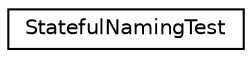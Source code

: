 digraph "类继承关系图"
{
  edge [fontname="Helvetica",fontsize="10",labelfontname="Helvetica",labelfontsize="10"];
  node [fontname="Helvetica",fontsize="10",shape=record];
  rankdir="LR";
  Node0 [label="StatefulNamingTest",height=0.2,width=0.4,color="black", fillcolor="white", style="filled",URL="$class_stateful_naming_test.html"];
}
